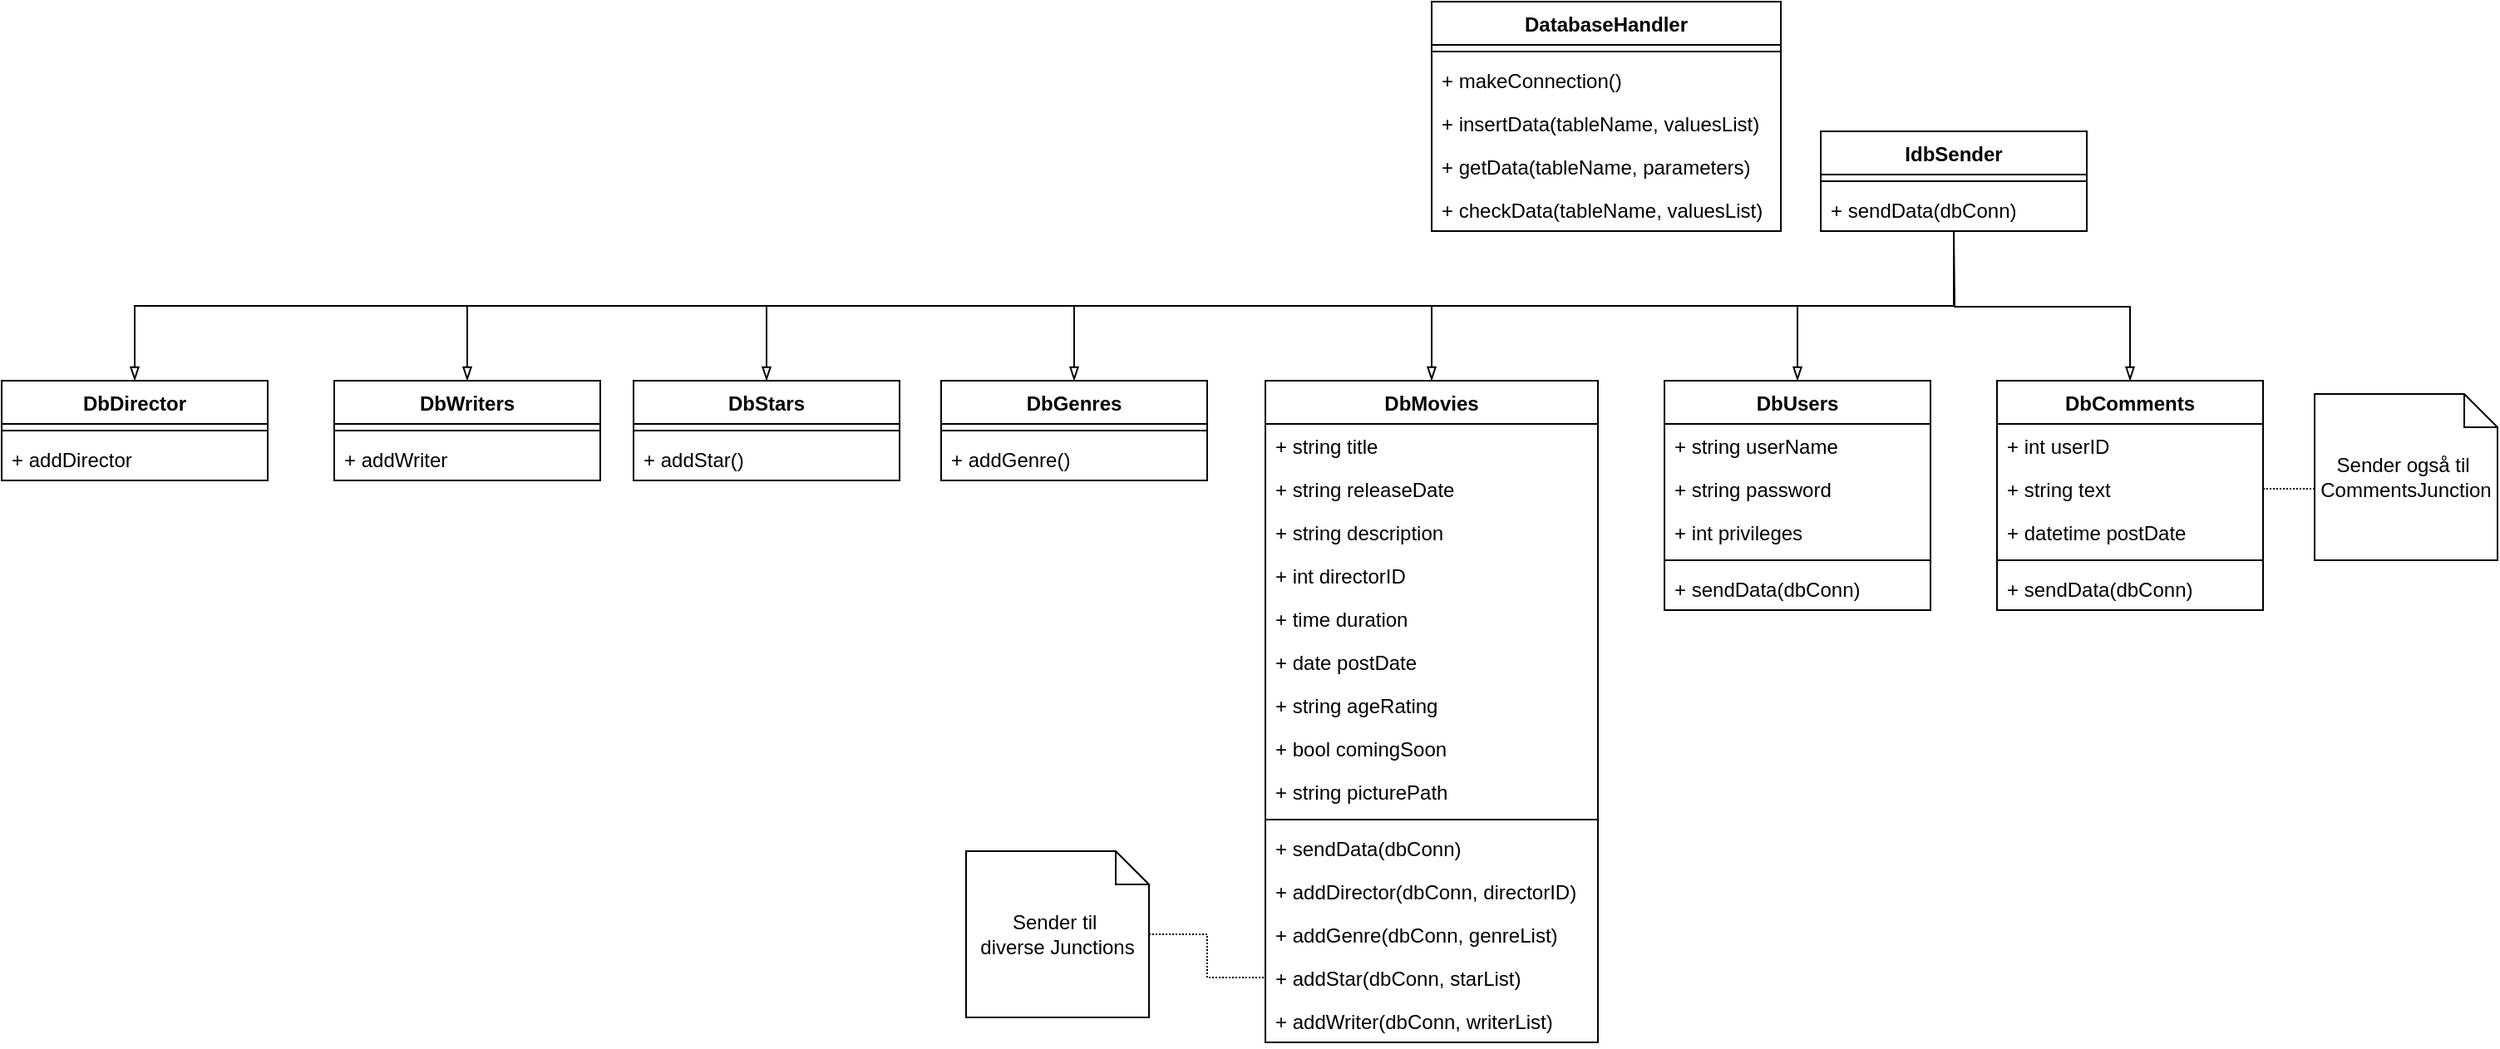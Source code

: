 <mxfile version="14.1.8" type="device"><diagram id="0tFYKsjmEVz1Hdo3AW5g" name="Page-1"><mxGraphModel dx="2040" dy="689" grid="1" gridSize="10" guides="1" tooltips="1" connect="1" arrows="1" fold="1" page="1" pageScale="1" pageWidth="827" pageHeight="1169" math="0" shadow="0"><root><mxCell id="0"/><mxCell id="1" parent="0"/><mxCell id="_O7K5tXxpRYfjgHxDI4o-1" value="DatabaseHandler" style="swimlane;fontStyle=1;align=center;verticalAlign=top;childLayout=stackLayout;horizontal=1;startSize=26;horizontalStack=0;resizeParent=1;resizeParentMax=0;resizeLast=0;collapsible=1;marginBottom=0;" parent="1" vertex="1"><mxGeometry x="100" y="12" width="210" height="138" as="geometry"/></mxCell><mxCell id="_O7K5tXxpRYfjgHxDI4o-3" value="" style="line;strokeWidth=1;fillColor=none;align=left;verticalAlign=middle;spacingTop=-1;spacingLeft=3;spacingRight=3;rotatable=0;labelPosition=right;points=[];portConstraint=eastwest;" parent="_O7K5tXxpRYfjgHxDI4o-1" vertex="1"><mxGeometry y="26" width="210" height="8" as="geometry"/></mxCell><mxCell id="_O7K5tXxpRYfjgHxDI4o-4" value="+ makeConnection()" style="text;strokeColor=none;fillColor=none;align=left;verticalAlign=top;spacingLeft=4;spacingRight=4;overflow=hidden;rotatable=0;points=[[0,0.5],[1,0.5]];portConstraint=eastwest;" parent="_O7K5tXxpRYfjgHxDI4o-1" vertex="1"><mxGeometry y="34" width="210" height="26" as="geometry"/></mxCell><mxCell id="uH1XTh987kZ206o2k6U4-61" value="+ insertData(tableName, valuesList)" style="text;strokeColor=none;fillColor=none;align=left;verticalAlign=top;spacingLeft=4;spacingRight=4;overflow=hidden;rotatable=0;points=[[0,0.5],[1,0.5]];portConstraint=eastwest;" vertex="1" parent="_O7K5tXxpRYfjgHxDI4o-1"><mxGeometry y="60" width="210" height="26" as="geometry"/></mxCell><mxCell id="uH1XTh987kZ206o2k6U4-62" value="+ getData(tableName, parameters)" style="text;strokeColor=none;fillColor=none;align=left;verticalAlign=top;spacingLeft=4;spacingRight=4;overflow=hidden;rotatable=0;points=[[0,0.5],[1,0.5]];portConstraint=eastwest;" vertex="1" parent="_O7K5tXxpRYfjgHxDI4o-1"><mxGeometry y="86" width="210" height="26" as="geometry"/></mxCell><mxCell id="uH1XTh987kZ206o2k6U4-63" value="+ checkData(tableName, valuesList)" style="text;strokeColor=none;fillColor=none;align=left;verticalAlign=top;spacingLeft=4;spacingRight=4;overflow=hidden;rotatable=0;points=[[0,0.5],[1,0.5]];portConstraint=eastwest;" vertex="1" parent="_O7K5tXxpRYfjgHxDI4o-1"><mxGeometry y="112" width="210" height="26" as="geometry"/></mxCell><mxCell id="uH1XTh987kZ206o2k6U4-44" style="edgeStyle=orthogonalEdgeStyle;rounded=0;orthogonalLoop=1;jettySize=auto;html=1;entryX=0.5;entryY=0;entryDx=0;entryDy=0;startArrow=none;startFill=0;endArrow=blockThin;endFill=0;" edge="1" parent="1" source="uH1XTh987kZ206o2k6U4-1" target="uH1XTh987kZ206o2k6U4-21"><mxGeometry relative="1" as="geometry"><Array as="points"><mxPoint x="414" y="195"/><mxPoint x="100" y="195"/></Array></mxGeometry></mxCell><mxCell id="uH1XTh987kZ206o2k6U4-1" value="IdbSender" style="swimlane;fontStyle=1;align=center;verticalAlign=top;childLayout=stackLayout;horizontal=1;startSize=26;horizontalStack=0;resizeParent=1;resizeParentMax=0;resizeLast=0;collapsible=1;marginBottom=0;" vertex="1" parent="1"><mxGeometry x="334" y="90" width="160" height="60" as="geometry"/></mxCell><mxCell id="uH1XTh987kZ206o2k6U4-3" value="" style="line;strokeWidth=1;fillColor=none;align=left;verticalAlign=middle;spacingTop=-1;spacingLeft=3;spacingRight=3;rotatable=0;labelPosition=right;points=[];portConstraint=eastwest;" vertex="1" parent="uH1XTh987kZ206o2k6U4-1"><mxGeometry y="26" width="160" height="8" as="geometry"/></mxCell><mxCell id="uH1XTh987kZ206o2k6U4-4" value="+ sendData(dbConn)" style="text;strokeColor=none;fillColor=none;align=left;verticalAlign=top;spacingLeft=4;spacingRight=4;overflow=hidden;rotatable=0;points=[[0,0.5],[1,0.5]];portConstraint=eastwest;" vertex="1" parent="uH1XTh987kZ206o2k6U4-1"><mxGeometry y="34" width="160" height="26" as="geometry"/></mxCell><mxCell id="uH1XTh987kZ206o2k6U4-11" style="edgeStyle=orthogonalEdgeStyle;rounded=0;orthogonalLoop=1;jettySize=auto;html=1;entryX=0.5;entryY=1;entryDx=0;entryDy=0;entryPerimeter=0;endArrow=none;endFill=0;startArrow=blockThin;startFill=0;" edge="1" parent="1" source="uH1XTh987kZ206o2k6U4-5" target="uH1XTh987kZ206o2k6U4-4"><mxGeometry relative="1" as="geometry"/></mxCell><mxCell id="uH1XTh987kZ206o2k6U4-5" value="DbUsers" style="swimlane;fontStyle=1;align=center;verticalAlign=top;childLayout=stackLayout;horizontal=1;startSize=26;horizontalStack=0;resizeParent=1;resizeParentMax=0;resizeLast=0;collapsible=1;marginBottom=0;" vertex="1" parent="1"><mxGeometry x="240" y="240" width="160" height="138" as="geometry"/></mxCell><mxCell id="uH1XTh987kZ206o2k6U4-6" value="+ string userName" style="text;strokeColor=none;fillColor=none;align=left;verticalAlign=top;spacingLeft=4;spacingRight=4;overflow=hidden;rotatable=0;points=[[0,0.5],[1,0.5]];portConstraint=eastwest;" vertex="1" parent="uH1XTh987kZ206o2k6U4-5"><mxGeometry y="26" width="160" height="26" as="geometry"/></mxCell><mxCell id="uH1XTh987kZ206o2k6U4-9" value="+ string password" style="text;strokeColor=none;fillColor=none;align=left;verticalAlign=top;spacingLeft=4;spacingRight=4;overflow=hidden;rotatable=0;points=[[0,0.5],[1,0.5]];portConstraint=eastwest;" vertex="1" parent="uH1XTh987kZ206o2k6U4-5"><mxGeometry y="52" width="160" height="26" as="geometry"/></mxCell><mxCell id="uH1XTh987kZ206o2k6U4-10" value="+ int privileges" style="text;strokeColor=none;fillColor=none;align=left;verticalAlign=top;spacingLeft=4;spacingRight=4;overflow=hidden;rotatable=0;points=[[0,0.5],[1,0.5]];portConstraint=eastwest;" vertex="1" parent="uH1XTh987kZ206o2k6U4-5"><mxGeometry y="78" width="160" height="26" as="geometry"/></mxCell><mxCell id="uH1XTh987kZ206o2k6U4-7" value="" style="line;strokeWidth=1;fillColor=none;align=left;verticalAlign=middle;spacingTop=-1;spacingLeft=3;spacingRight=3;rotatable=0;labelPosition=right;points=[];portConstraint=eastwest;" vertex="1" parent="uH1XTh987kZ206o2k6U4-5"><mxGeometry y="104" width="160" height="8" as="geometry"/></mxCell><mxCell id="uH1XTh987kZ206o2k6U4-8" value="+ sendData(dbConn)" style="text;strokeColor=none;fillColor=none;align=left;verticalAlign=top;spacingLeft=4;spacingRight=4;overflow=hidden;rotatable=0;points=[[0,0.5],[1,0.5]];portConstraint=eastwest;" vertex="1" parent="uH1XTh987kZ206o2k6U4-5"><mxGeometry y="112" width="160" height="26" as="geometry"/></mxCell><mxCell id="uH1XTh987kZ206o2k6U4-18" style="edgeStyle=orthogonalEdgeStyle;rounded=0;orthogonalLoop=1;jettySize=auto;html=1;startArrow=blockThin;startFill=0;endArrow=none;endFill=0;exitX=0.5;exitY=0;exitDx=0;exitDy=0;" edge="1" parent="1" source="uH1XTh987kZ206o2k6U4-12"><mxGeometry relative="1" as="geometry"><mxPoint x="414" y="150" as="targetPoint"/></mxGeometry></mxCell><mxCell id="uH1XTh987kZ206o2k6U4-12" value="DbComments" style="swimlane;fontStyle=1;align=center;verticalAlign=top;childLayout=stackLayout;horizontal=1;startSize=26;horizontalStack=0;resizeParent=1;resizeParentMax=0;resizeLast=0;collapsible=1;marginBottom=0;" vertex="1" parent="1"><mxGeometry x="440" y="240" width="160" height="138" as="geometry"/></mxCell><mxCell id="uH1XTh987kZ206o2k6U4-13" value="+ int userID" style="text;strokeColor=none;fillColor=none;align=left;verticalAlign=top;spacingLeft=4;spacingRight=4;overflow=hidden;rotatable=0;points=[[0,0.5],[1,0.5]];portConstraint=eastwest;" vertex="1" parent="uH1XTh987kZ206o2k6U4-12"><mxGeometry y="26" width="160" height="26" as="geometry"/></mxCell><mxCell id="uH1XTh987kZ206o2k6U4-16" value="+ string text" style="text;strokeColor=none;fillColor=none;align=left;verticalAlign=top;spacingLeft=4;spacingRight=4;overflow=hidden;rotatable=0;points=[[0,0.5],[1,0.5]];portConstraint=eastwest;" vertex="1" parent="uH1XTh987kZ206o2k6U4-12"><mxGeometry y="52" width="160" height="26" as="geometry"/></mxCell><mxCell id="uH1XTh987kZ206o2k6U4-17" value="+ datetime postDate" style="text;strokeColor=none;fillColor=none;align=left;verticalAlign=top;spacingLeft=4;spacingRight=4;overflow=hidden;rotatable=0;points=[[0,0.5],[1,0.5]];portConstraint=eastwest;" vertex="1" parent="uH1XTh987kZ206o2k6U4-12"><mxGeometry y="78" width="160" height="26" as="geometry"/></mxCell><mxCell id="uH1XTh987kZ206o2k6U4-14" value="" style="line;strokeWidth=1;fillColor=none;align=left;verticalAlign=middle;spacingTop=-1;spacingLeft=3;spacingRight=3;rotatable=0;labelPosition=right;points=[];portConstraint=eastwest;" vertex="1" parent="uH1XTh987kZ206o2k6U4-12"><mxGeometry y="104" width="160" height="8" as="geometry"/></mxCell><mxCell id="uH1XTh987kZ206o2k6U4-15" value="+ sendData(dbConn)" style="text;strokeColor=none;fillColor=none;align=left;verticalAlign=top;spacingLeft=4;spacingRight=4;overflow=hidden;rotatable=0;points=[[0,0.5],[1,0.5]];portConstraint=eastwest;" vertex="1" parent="uH1XTh987kZ206o2k6U4-12"><mxGeometry y="112" width="160" height="26" as="geometry"/></mxCell><mxCell id="uH1XTh987kZ206o2k6U4-20" style="edgeStyle=orthogonalEdgeStyle;rounded=0;orthogonalLoop=1;jettySize=auto;html=1;startArrow=none;startFill=0;endArrow=none;endFill=0;dashed=1;dashPattern=1 1;entryX=1;entryY=0.5;entryDx=0;entryDy=0;" edge="1" parent="1" source="uH1XTh987kZ206o2k6U4-19" target="uH1XTh987kZ206o2k6U4-16"><mxGeometry relative="1" as="geometry"><mxPoint x="611" y="298" as="targetPoint"/><Array as="points"><mxPoint x="620" y="305"/><mxPoint x="620" y="305"/></Array></mxGeometry></mxCell><mxCell id="uH1XTh987kZ206o2k6U4-19" value="Sender også til&amp;nbsp;&lt;br&gt;CommentsJunction" style="shape=note;size=20;whiteSpace=wrap;html=1;" vertex="1" parent="1"><mxGeometry x="631" y="248" width="110" height="100" as="geometry"/></mxCell><mxCell id="uH1XTh987kZ206o2k6U4-21" value="DbMovies" style="swimlane;fontStyle=1;align=center;verticalAlign=top;childLayout=stackLayout;horizontal=1;startSize=26;horizontalStack=0;resizeParent=1;resizeParentMax=0;resizeLast=0;collapsible=1;marginBottom=0;" vertex="1" parent="1"><mxGeometry y="240" width="200" height="398" as="geometry"><mxRectangle x="40" y="240" width="90" height="26" as="alternateBounds"/></mxGeometry></mxCell><mxCell id="uH1XTh987kZ206o2k6U4-22" value="+ string title" style="text;strokeColor=none;fillColor=none;align=left;verticalAlign=top;spacingLeft=4;spacingRight=4;overflow=hidden;rotatable=0;points=[[0,0.5],[1,0.5]];portConstraint=eastwest;" vertex="1" parent="uH1XTh987kZ206o2k6U4-21"><mxGeometry y="26" width="200" height="26" as="geometry"/></mxCell><mxCell id="uH1XTh987kZ206o2k6U4-25" value="+ string releaseDate" style="text;strokeColor=none;fillColor=none;align=left;verticalAlign=top;spacingLeft=4;spacingRight=4;overflow=hidden;rotatable=0;points=[[0,0.5],[1,0.5]];portConstraint=eastwest;" vertex="1" parent="uH1XTh987kZ206o2k6U4-21"><mxGeometry y="52" width="200" height="26" as="geometry"/></mxCell><mxCell id="uH1XTh987kZ206o2k6U4-26" value="+ string description" style="text;strokeColor=none;fillColor=none;align=left;verticalAlign=top;spacingLeft=4;spacingRight=4;overflow=hidden;rotatable=0;points=[[0,0.5],[1,0.5]];portConstraint=eastwest;" vertex="1" parent="uH1XTh987kZ206o2k6U4-21"><mxGeometry y="78" width="200" height="26" as="geometry"/></mxCell><mxCell id="uH1XTh987kZ206o2k6U4-27" value="+ int directorID" style="text;strokeColor=none;fillColor=none;align=left;verticalAlign=top;spacingLeft=4;spacingRight=4;overflow=hidden;rotatable=0;points=[[0,0.5],[1,0.5]];portConstraint=eastwest;" vertex="1" parent="uH1XTh987kZ206o2k6U4-21"><mxGeometry y="104" width="200" height="26" as="geometry"/></mxCell><mxCell id="uH1XTh987kZ206o2k6U4-28" value="+ time duration" style="text;strokeColor=none;fillColor=none;align=left;verticalAlign=top;spacingLeft=4;spacingRight=4;overflow=hidden;rotatable=0;points=[[0,0.5],[1,0.5]];portConstraint=eastwest;" vertex="1" parent="uH1XTh987kZ206o2k6U4-21"><mxGeometry y="130" width="200" height="26" as="geometry"/></mxCell><mxCell id="uH1XTh987kZ206o2k6U4-29" value="+ date postDate" style="text;strokeColor=none;fillColor=none;align=left;verticalAlign=top;spacingLeft=4;spacingRight=4;overflow=hidden;rotatable=0;points=[[0,0.5],[1,0.5]];portConstraint=eastwest;" vertex="1" parent="uH1XTh987kZ206o2k6U4-21"><mxGeometry y="156" width="200" height="26" as="geometry"/></mxCell><mxCell id="uH1XTh987kZ206o2k6U4-30" value="+ string ageRating" style="text;strokeColor=none;fillColor=none;align=left;verticalAlign=top;spacingLeft=4;spacingRight=4;overflow=hidden;rotatable=0;points=[[0,0.5],[1,0.5]];portConstraint=eastwest;" vertex="1" parent="uH1XTh987kZ206o2k6U4-21"><mxGeometry y="182" width="200" height="26" as="geometry"/></mxCell><mxCell id="uH1XTh987kZ206o2k6U4-31" value="+ bool comingSoon" style="text;strokeColor=none;fillColor=none;align=left;verticalAlign=top;spacingLeft=4;spacingRight=4;overflow=hidden;rotatable=0;points=[[0,0.5],[1,0.5]];portConstraint=eastwest;" vertex="1" parent="uH1XTh987kZ206o2k6U4-21"><mxGeometry y="208" width="200" height="26" as="geometry"/></mxCell><mxCell id="uH1XTh987kZ206o2k6U4-32" value="+ string picturePath" style="text;strokeColor=none;fillColor=none;align=left;verticalAlign=top;spacingLeft=4;spacingRight=4;overflow=hidden;rotatable=0;points=[[0,0.5],[1,0.5]];portConstraint=eastwest;" vertex="1" parent="uH1XTh987kZ206o2k6U4-21"><mxGeometry y="234" width="200" height="26" as="geometry"/></mxCell><mxCell id="uH1XTh987kZ206o2k6U4-23" value="" style="line;strokeWidth=1;fillColor=none;align=left;verticalAlign=middle;spacingTop=-1;spacingLeft=3;spacingRight=3;rotatable=0;labelPosition=right;points=[];portConstraint=eastwest;" vertex="1" parent="uH1XTh987kZ206o2k6U4-21"><mxGeometry y="260" width="200" height="8" as="geometry"/></mxCell><mxCell id="uH1XTh987kZ206o2k6U4-37" value="+ sendData(dbConn)" style="text;strokeColor=none;fillColor=none;align=left;verticalAlign=top;spacingLeft=4;spacingRight=4;overflow=hidden;rotatable=0;points=[[0,0.5],[1,0.5]];portConstraint=eastwest;" vertex="1" parent="uH1XTh987kZ206o2k6U4-21"><mxGeometry y="268" width="200" height="26" as="geometry"/></mxCell><mxCell id="uH1XTh987kZ206o2k6U4-69" value="+ addDirector(dbConn, directorID)" style="text;strokeColor=none;fillColor=none;align=left;verticalAlign=top;spacingLeft=4;spacingRight=4;overflow=hidden;rotatable=0;points=[[0,0.5],[1,0.5]];portConstraint=eastwest;" vertex="1" parent="uH1XTh987kZ206o2k6U4-21"><mxGeometry y="294" width="200" height="26" as="geometry"/></mxCell><mxCell id="uH1XTh987kZ206o2k6U4-24" value="+ addGenre(dbConn, genreList)" style="text;strokeColor=none;fillColor=none;align=left;verticalAlign=top;spacingLeft=4;spacingRight=4;overflow=hidden;rotatable=0;points=[[0,0.5],[1,0.5]];portConstraint=eastwest;" vertex="1" parent="uH1XTh987kZ206o2k6U4-21"><mxGeometry y="320" width="200" height="26" as="geometry"/></mxCell><mxCell id="uH1XTh987kZ206o2k6U4-38" value="+ addStar(dbConn, starList)" style="text;strokeColor=none;fillColor=none;align=left;verticalAlign=top;spacingLeft=4;spacingRight=4;overflow=hidden;rotatable=0;points=[[0,0.5],[1,0.5]];portConstraint=eastwest;" vertex="1" parent="uH1XTh987kZ206o2k6U4-21"><mxGeometry y="346" width="200" height="26" as="geometry"/></mxCell><mxCell id="uH1XTh987kZ206o2k6U4-41" value="+ addWriter(dbConn, writerList)" style="text;strokeColor=none;fillColor=none;align=left;verticalAlign=top;spacingLeft=4;spacingRight=4;overflow=hidden;rotatable=0;points=[[0,0.5],[1,0.5]];portConstraint=eastwest;" vertex="1" parent="uH1XTh987kZ206o2k6U4-21"><mxGeometry y="372" width="200" height="26" as="geometry"/></mxCell><mxCell id="uH1XTh987kZ206o2k6U4-45" value="DbGenres" style="swimlane;fontStyle=1;align=center;verticalAlign=top;childLayout=stackLayout;horizontal=1;startSize=26;horizontalStack=0;resizeParent=1;resizeParentMax=0;resizeLast=0;collapsible=1;marginBottom=0;" vertex="1" parent="1"><mxGeometry x="-195" y="240" width="160" height="60" as="geometry"/></mxCell><mxCell id="uH1XTh987kZ206o2k6U4-47" value="" style="line;strokeWidth=1;fillColor=none;align=left;verticalAlign=middle;spacingTop=-1;spacingLeft=3;spacingRight=3;rotatable=0;labelPosition=right;points=[];portConstraint=eastwest;" vertex="1" parent="uH1XTh987kZ206o2k6U4-45"><mxGeometry y="26" width="160" height="8" as="geometry"/></mxCell><mxCell id="uH1XTh987kZ206o2k6U4-48" value="+ addGenre()" style="text;strokeColor=none;fillColor=none;align=left;verticalAlign=top;spacingLeft=4;spacingRight=4;overflow=hidden;rotatable=0;points=[[0,0.5],[1,0.5]];portConstraint=eastwest;" vertex="1" parent="uH1XTh987kZ206o2k6U4-45"><mxGeometry y="34" width="160" height="26" as="geometry"/></mxCell><mxCell id="uH1XTh987kZ206o2k6U4-53" value="DbStars" style="swimlane;fontStyle=1;align=center;verticalAlign=top;childLayout=stackLayout;horizontal=1;startSize=26;horizontalStack=0;resizeParent=1;resizeParentMax=0;resizeLast=0;collapsible=1;marginBottom=0;" vertex="1" parent="1"><mxGeometry x="-380" y="240" width="160" height="60" as="geometry"/></mxCell><mxCell id="uH1XTh987kZ206o2k6U4-55" value="" style="line;strokeWidth=1;fillColor=none;align=left;verticalAlign=middle;spacingTop=-1;spacingLeft=3;spacingRight=3;rotatable=0;labelPosition=right;points=[];portConstraint=eastwest;" vertex="1" parent="uH1XTh987kZ206o2k6U4-53"><mxGeometry y="26" width="160" height="8" as="geometry"/></mxCell><mxCell id="uH1XTh987kZ206o2k6U4-56" value="+ addStar()" style="text;strokeColor=none;fillColor=none;align=left;verticalAlign=top;spacingLeft=4;spacingRight=4;overflow=hidden;rotatable=0;points=[[0,0.5],[1,0.5]];portConstraint=eastwest;" vertex="1" parent="uH1XTh987kZ206o2k6U4-53"><mxGeometry y="34" width="160" height="26" as="geometry"/></mxCell><mxCell id="uH1XTh987kZ206o2k6U4-57" value="DbWriters" style="swimlane;fontStyle=1;align=center;verticalAlign=top;childLayout=stackLayout;horizontal=1;startSize=26;horizontalStack=0;resizeParent=1;resizeParentMax=0;resizeLast=0;collapsible=1;marginBottom=0;" vertex="1" parent="1"><mxGeometry x="-560" y="240" width="160" height="60" as="geometry"/></mxCell><mxCell id="uH1XTh987kZ206o2k6U4-59" value="" style="line;strokeWidth=1;fillColor=none;align=left;verticalAlign=middle;spacingTop=-1;spacingLeft=3;spacingRight=3;rotatable=0;labelPosition=right;points=[];portConstraint=eastwest;" vertex="1" parent="uH1XTh987kZ206o2k6U4-57"><mxGeometry y="26" width="160" height="8" as="geometry"/></mxCell><mxCell id="uH1XTh987kZ206o2k6U4-60" value="+ addWriter" style="text;strokeColor=none;fillColor=none;align=left;verticalAlign=top;spacingLeft=4;spacingRight=4;overflow=hidden;rotatable=0;points=[[0,0.5],[1,0.5]];portConstraint=eastwest;" vertex="1" parent="uH1XTh987kZ206o2k6U4-57"><mxGeometry y="34" width="160" height="26" as="geometry"/></mxCell><mxCell id="uH1XTh987kZ206o2k6U4-64" style="edgeStyle=orthogonalEdgeStyle;rounded=0;orthogonalLoop=1;jettySize=auto;html=1;entryX=0.5;entryY=0;entryDx=0;entryDy=0;startArrow=none;startFill=0;endArrow=blockThin;endFill=0;" edge="1" parent="1" target="uH1XTh987kZ206o2k6U4-45"><mxGeometry relative="1" as="geometry"><mxPoint x="414" y="150" as="sourcePoint"/><mxPoint x="100" y="240" as="targetPoint"/><Array as="points"><mxPoint x="414" y="195"/><mxPoint x="-115" y="195"/></Array></mxGeometry></mxCell><mxCell id="uH1XTh987kZ206o2k6U4-65" style="edgeStyle=orthogonalEdgeStyle;rounded=0;orthogonalLoop=1;jettySize=auto;html=1;entryX=0.5;entryY=0;entryDx=0;entryDy=0;startArrow=none;startFill=0;endArrow=blockThin;endFill=0;" edge="1" parent="1" target="uH1XTh987kZ206o2k6U4-53"><mxGeometry relative="1" as="geometry"><mxPoint x="414" y="150" as="sourcePoint"/><mxPoint x="100" y="240" as="targetPoint"/><Array as="points"><mxPoint x="414" y="195"/><mxPoint x="-300" y="195"/></Array></mxGeometry></mxCell><mxCell id="uH1XTh987kZ206o2k6U4-66" style="edgeStyle=orthogonalEdgeStyle;rounded=0;orthogonalLoop=1;jettySize=auto;html=1;entryX=0.5;entryY=0;entryDx=0;entryDy=0;startArrow=none;startFill=0;endArrow=blockThin;endFill=0;" edge="1" parent="1" target="uH1XTh987kZ206o2k6U4-57"><mxGeometry relative="1" as="geometry"><mxPoint x="414" y="150" as="sourcePoint"/><mxPoint x="100" y="240" as="targetPoint"/><Array as="points"><mxPoint x="414" y="195"/><mxPoint x="-480" y="195"/></Array></mxGeometry></mxCell><mxCell id="uH1XTh987kZ206o2k6U4-68" style="edgeStyle=orthogonalEdgeStyle;rounded=0;orthogonalLoop=1;jettySize=auto;html=1;entryX=0;entryY=0.5;entryDx=0;entryDy=0;startArrow=none;startFill=0;endArrow=none;endFill=0;dashed=1;dashPattern=1 1;" edge="1" parent="1" source="uH1XTh987kZ206o2k6U4-67" target="uH1XTh987kZ206o2k6U4-38"><mxGeometry relative="1" as="geometry"/></mxCell><mxCell id="uH1XTh987kZ206o2k6U4-67" value="Sender til&amp;nbsp;&lt;br&gt;diverse Junctions" style="shape=note;size=20;whiteSpace=wrap;html=1;" vertex="1" parent="1"><mxGeometry x="-180" y="523" width="110" height="100" as="geometry"/></mxCell><mxCell id="uH1XTh987kZ206o2k6U4-70" value="DbDirector" style="swimlane;fontStyle=1;align=center;verticalAlign=top;childLayout=stackLayout;horizontal=1;startSize=26;horizontalStack=0;resizeParent=1;resizeParentMax=0;resizeLast=0;collapsible=1;marginBottom=0;" vertex="1" parent="1"><mxGeometry x="-760" y="240" width="160" height="60" as="geometry"/></mxCell><mxCell id="uH1XTh987kZ206o2k6U4-71" value="" style="line;strokeWidth=1;fillColor=none;align=left;verticalAlign=middle;spacingTop=-1;spacingLeft=3;spacingRight=3;rotatable=0;labelPosition=right;points=[];portConstraint=eastwest;" vertex="1" parent="uH1XTh987kZ206o2k6U4-70"><mxGeometry y="26" width="160" height="8" as="geometry"/></mxCell><mxCell id="uH1XTh987kZ206o2k6U4-72" value="+ addDirector" style="text;strokeColor=none;fillColor=none;align=left;verticalAlign=top;spacingLeft=4;spacingRight=4;overflow=hidden;rotatable=0;points=[[0,0.5],[1,0.5]];portConstraint=eastwest;" vertex="1" parent="uH1XTh987kZ206o2k6U4-70"><mxGeometry y="34" width="160" height="26" as="geometry"/></mxCell><mxCell id="uH1XTh987kZ206o2k6U4-73" style="edgeStyle=orthogonalEdgeStyle;rounded=0;orthogonalLoop=1;jettySize=auto;html=1;entryX=0.5;entryY=0;entryDx=0;entryDy=0;startArrow=none;startFill=0;endArrow=blockThin;endFill=0;" edge="1" parent="1" target="uH1XTh987kZ206o2k6U4-70"><mxGeometry relative="1" as="geometry"><mxPoint x="414" y="150" as="sourcePoint"/><mxPoint x="-480" y="240" as="targetPoint"/><Array as="points"><mxPoint x="414" y="195"/><mxPoint x="-680" y="195"/></Array></mxGeometry></mxCell></root></mxGraphModel></diagram></mxfile>